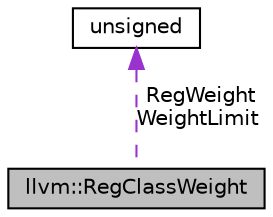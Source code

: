 digraph "llvm::RegClassWeight"
{
 // LATEX_PDF_SIZE
  bgcolor="transparent";
  edge [fontname="Helvetica",fontsize="10",labelfontname="Helvetica",labelfontsize="10"];
  node [fontname="Helvetica",fontsize="10",shape="box"];
  Node1 [label="llvm::RegClassWeight",height=0.2,width=0.4,color="black", fillcolor="grey75", style="filled", fontcolor="black",tooltip="Each TargetRegisterClass has a per register weight, and weight limit which must be less than the limi..."];
  Node2 -> Node1 [dir="back",color="darkorchid3",fontsize="10",style="dashed",label=" RegWeight\nWeightLimit" ,fontname="Helvetica"];
  Node2 [label="unsigned",height=0.2,width=0.4,color="black",URL="$classunsigned.html",tooltip=" "];
}
